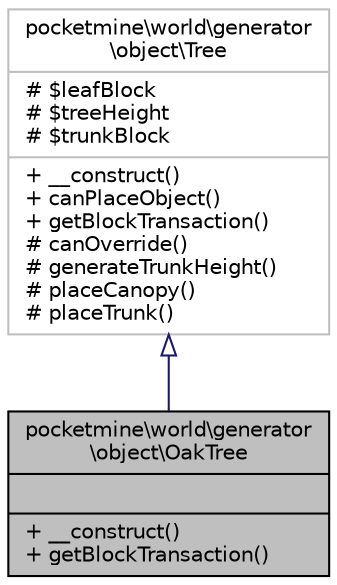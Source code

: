 digraph "pocketmine\world\generator\object\OakTree"
{
 // INTERACTIVE_SVG=YES
 // LATEX_PDF_SIZE
  edge [fontname="Helvetica",fontsize="10",labelfontname="Helvetica",labelfontsize="10"];
  node [fontname="Helvetica",fontsize="10",shape=record];
  Node1 [label="{pocketmine\\world\\generator\l\\object\\OakTree\n||+ __construct()\l+ getBlockTransaction()\l}",height=0.2,width=0.4,color="black", fillcolor="grey75", style="filled", fontcolor="black",tooltip=" "];
  Node2 -> Node1 [dir="back",color="midnightblue",fontsize="10",style="solid",arrowtail="onormal",fontname="Helvetica"];
  Node2 [label="{pocketmine\\world\\generator\l\\object\\Tree\n|# $leafBlock\l# $treeHeight\l# $trunkBlock\l|+ __construct()\l+ canPlaceObject()\l+ getBlockTransaction()\l# canOverride()\l# generateTrunkHeight()\l# placeCanopy()\l# placeTrunk()\l}",height=0.2,width=0.4,color="grey75", fillcolor="white", style="filled",URL="$d2/da7/classpocketmine_1_1world_1_1generator_1_1object_1_1_tree.html",tooltip=" "];
}
